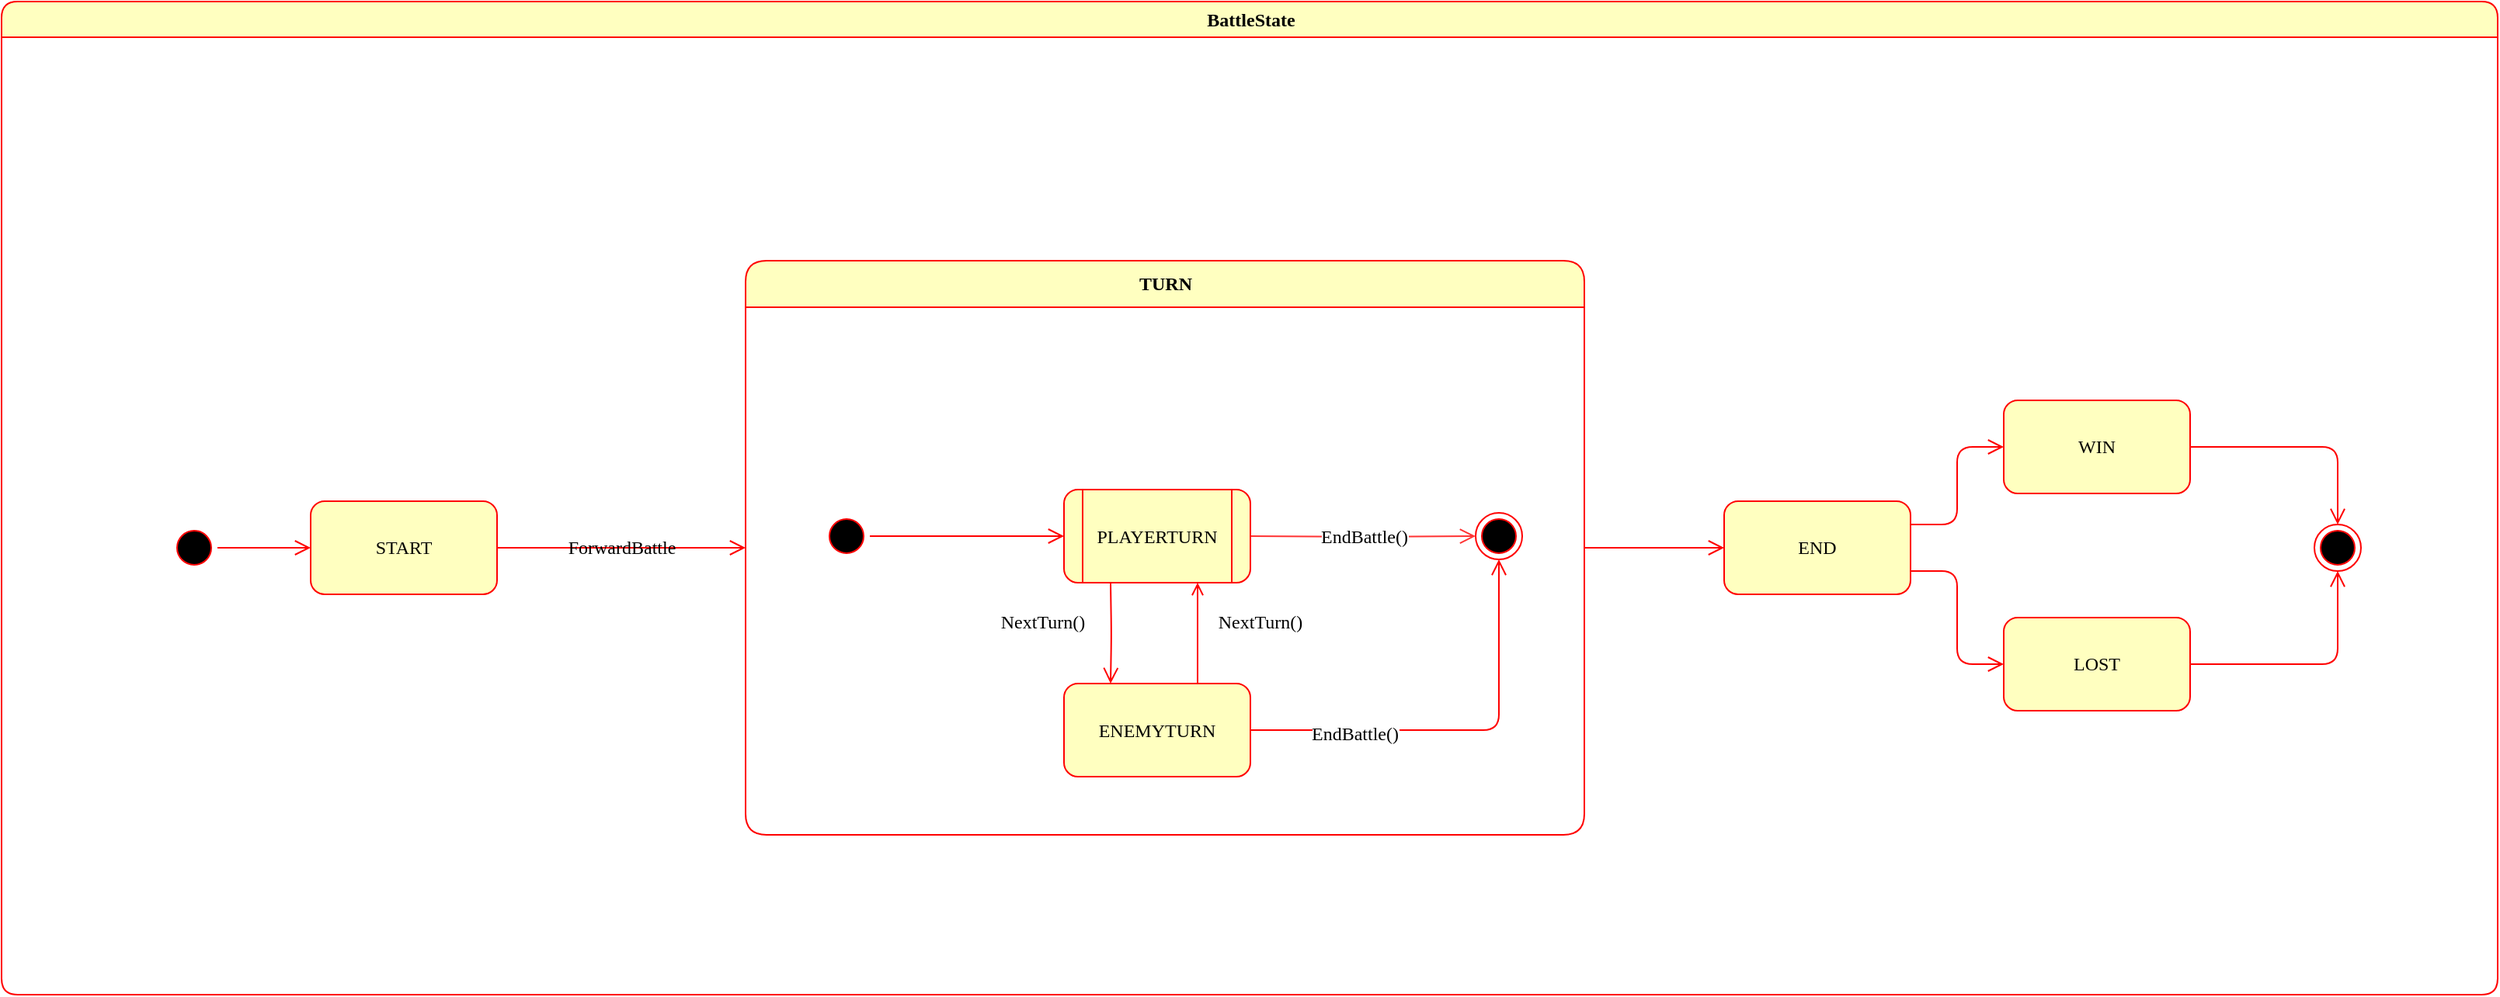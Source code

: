 <mxfile version="18.0.1" type="device" pages="2"><diagram id="VXRoXXmqKqEmDZs_JjV2" name="BattleState"><mxGraphModel dx="2899" dy="1068" grid="0" gridSize="10" guides="1" tooltips="1" connect="1" arrows="1" fold="1" page="1" pageScale="1" pageWidth="1169" pageHeight="827" math="0" shadow="0"><root><mxCell id="0"/><mxCell id="1" parent="0"/><mxCell id="7gz81_rNVnWjQ0I2p0UH-4" value="BattleState" style="swimlane;rounded=1;shadow=0;labelBackgroundColor=none;comic=0;fontFamily=Verdana;fontSize=12;fontColor=#000000;strokeColor=#ff0000;fillColor=#ffffc0;html=1;" parent="1" vertex="1"><mxGeometry x="-823" y="94" width="1607" height="640" as="geometry"><mxRectangle x="110" y="160" width="110" height="23" as="alternateBounds"/></mxGeometry></mxCell><mxCell id="fjvaAGOpzFV4TopE7VNc-16" value="START" style="rounded=1;whiteSpace=wrap;html=1;shadow=0;labelBackgroundColor=none;comic=0;fontFamily=Verdana;fontSize=12;fontColor=#000000;strokeColor=#ff0000;fillColor=#ffffc0;" parent="7gz81_rNVnWjQ0I2p0UH-4" vertex="1"><mxGeometry x="199" y="322" width="120" height="60" as="geometry"/></mxCell><mxCell id="fjvaAGOpzFV4TopE7VNc-17" style="edgeStyle=orthogonalEdgeStyle;shape=connector;rounded=1;orthogonalLoop=1;jettySize=auto;html=1;labelBackgroundColor=none;fontFamily=Verdana;fontSize=12;fontColor=#000000;endArrow=open;endSize=8;strokeColor=#ff0000;" parent="7gz81_rNVnWjQ0I2p0UH-4" source="fjvaAGOpzFV4TopE7VNc-18" target="fjvaAGOpzFV4TopE7VNc-16" edge="1"><mxGeometry relative="1" as="geometry"/></mxCell><mxCell id="fjvaAGOpzFV4TopE7VNc-18" value="" style="ellipse;html=1;shape=startState;fillColor=#000000;strokeColor=#ff0000;rounded=1;shadow=0;comic=0;labelBackgroundColor=none;fontFamily=Verdana;fontSize=12;fontColor=#000000;align=center;direction=south;" parent="7gz81_rNVnWjQ0I2p0UH-4" vertex="1"><mxGeometry x="109" y="337" width="30" height="30" as="geometry"/></mxCell><mxCell id="fjvaAGOpzFV4TopE7VNc-22" value="END" style="rounded=1;whiteSpace=wrap;html=1;shadow=0;labelBackgroundColor=none;comic=0;fontFamily=Verdana;fontSize=12;fontColor=#000000;strokeColor=#ff0000;fillColor=#ffffc0;" parent="7gz81_rNVnWjQ0I2p0UH-4" vertex="1"><mxGeometry x="1109" y="322" width="120" height="60" as="geometry"/></mxCell><mxCell id="fjvaAGOpzFV4TopE7VNc-24" value="LOST" style="rounded=1;whiteSpace=wrap;html=1;shadow=0;labelBackgroundColor=none;comic=0;fontFamily=Verdana;fontSize=12;fontColor=#000000;strokeColor=#ff0000;fillColor=#ffffc0;" parent="7gz81_rNVnWjQ0I2p0UH-4" vertex="1"><mxGeometry x="1289" y="397" width="120" height="60" as="geometry"/></mxCell><mxCell id="fjvaAGOpzFV4TopE7VNc-20" style="edgeStyle=orthogonalEdgeStyle;shape=connector;rounded=1;orthogonalLoop=1;jettySize=auto;html=1;entryX=0;entryY=0.5;entryDx=0;entryDy=0;labelBackgroundColor=none;fontFamily=Verdana;fontSize=12;fontColor=#000000;startArrow=none;startFill=0;endArrow=open;endFill=0;endSize=8;strokeColor=#ff0000;exitX=1;exitY=0.75;exitDx=0;exitDy=0;" parent="7gz81_rNVnWjQ0I2p0UH-4" source="fjvaAGOpzFV4TopE7VNc-22" target="fjvaAGOpzFV4TopE7VNc-24" edge="1"><mxGeometry relative="1" as="geometry"/></mxCell><mxCell id="fjvaAGOpzFV4TopE7VNc-26" value="WIN" style="rounded=1;whiteSpace=wrap;html=1;shadow=0;labelBackgroundColor=none;comic=0;fontFamily=Verdana;fontSize=12;fontColor=#000000;strokeColor=#ff0000;fillColor=#ffffc0;" parent="7gz81_rNVnWjQ0I2p0UH-4" vertex="1"><mxGeometry x="1289" y="257" width="120" height="60" as="geometry"/></mxCell><mxCell id="fjvaAGOpzFV4TopE7VNc-21" style="edgeStyle=orthogonalEdgeStyle;shape=connector;rounded=1;orthogonalLoop=1;jettySize=auto;html=1;entryX=0;entryY=0.5;entryDx=0;entryDy=0;labelBackgroundColor=none;fontFamily=Verdana;fontSize=12;fontColor=#000000;startArrow=none;startFill=0;endArrow=open;endFill=0;endSize=8;strokeColor=#ff0000;exitX=1;exitY=0.25;exitDx=0;exitDy=0;" parent="7gz81_rNVnWjQ0I2p0UH-4" source="fjvaAGOpzFV4TopE7VNc-22" target="fjvaAGOpzFV4TopE7VNc-26" edge="1"><mxGeometry relative="1" as="geometry"/></mxCell><mxCell id="fjvaAGOpzFV4TopE7VNc-27" value="" style="ellipse;html=1;shape=endState;fillColor=#000000;strokeColor=#ff0000;rounded=1;shadow=0;comic=0;labelBackgroundColor=none;fontFamily=Verdana;fontSize=12;fontColor=#000000;align=center;" parent="7gz81_rNVnWjQ0I2p0UH-4" vertex="1"><mxGeometry x="1489" y="337" width="30" height="30" as="geometry"/></mxCell><mxCell id="fjvaAGOpzFV4TopE7VNc-23" style="edgeStyle=orthogonalEdgeStyle;shape=connector;rounded=1;orthogonalLoop=1;jettySize=auto;html=1;entryX=0.5;entryY=1;entryDx=0;entryDy=0;labelBackgroundColor=none;fontFamily=Verdana;fontSize=12;fontColor=#000000;startArrow=none;startFill=0;endArrow=open;endFill=0;endSize=8;strokeColor=#ff0000;" parent="7gz81_rNVnWjQ0I2p0UH-4" source="fjvaAGOpzFV4TopE7VNc-24" target="fjvaAGOpzFV4TopE7VNc-27" edge="1"><mxGeometry relative="1" as="geometry"/></mxCell><mxCell id="fjvaAGOpzFV4TopE7VNc-25" style="edgeStyle=orthogonalEdgeStyle;shape=connector;rounded=1;orthogonalLoop=1;jettySize=auto;html=1;entryX=0.5;entryY=0;entryDx=0;entryDy=0;labelBackgroundColor=none;fontFamily=Verdana;fontSize=12;fontColor=#000000;startArrow=none;startFill=0;endArrow=open;endFill=0;endSize=8;strokeColor=#ff0000;" parent="7gz81_rNVnWjQ0I2p0UH-4" source="fjvaAGOpzFV4TopE7VNc-26" target="fjvaAGOpzFV4TopE7VNc-27" edge="1"><mxGeometry relative="1" as="geometry"/></mxCell><mxCell id="fjvaAGOpzFV4TopE7VNc-15" value="ForwardBattle" style="edgeStyle=orthogonalEdgeStyle;shape=connector;rounded=1;orthogonalLoop=1;jettySize=auto;html=1;labelBackgroundColor=none;fontFamily=Verdana;fontSize=12;fontColor=#000000;endArrow=open;endSize=8;strokeColor=#ff0000;entryX=0;entryY=0.5;entryDx=0;entryDy=0;" parent="7gz81_rNVnWjQ0I2p0UH-4" source="fjvaAGOpzFV4TopE7VNc-16" target="Gi8FjojXHLnUOd9lvEvG-1" edge="1"><mxGeometry relative="1" as="geometry"><mxPoint x="503" y="182" as="targetPoint"/></mxGeometry></mxCell><mxCell id="fjvaAGOpzFV4TopE7VNc-19" style="edgeStyle=orthogonalEdgeStyle;shape=connector;rounded=1;orthogonalLoop=1;jettySize=auto;html=1;entryX=0;entryY=0.5;entryDx=0;entryDy=0;labelBackgroundColor=none;fontFamily=Verdana;fontSize=12;fontColor=#000000;startArrow=none;startFill=0;endArrow=open;endFill=0;endSize=8;strokeColor=#ff0000;exitX=1;exitY=0.5;exitDx=0;exitDy=0;" parent="7gz81_rNVnWjQ0I2p0UH-4" source="Gi8FjojXHLnUOd9lvEvG-1" target="fjvaAGOpzFV4TopE7VNc-22" edge="1"><mxGeometry relative="1" as="geometry"><mxPoint x="623" y="182" as="sourcePoint"/></mxGeometry></mxCell><mxCell id="Gi8FjojXHLnUOd9lvEvG-1" value="TURN" style="swimlane;rounded=1;shadow=0;labelBackgroundColor=none;comic=0;fontFamily=Verdana;fontSize=12;fontColor=#000000;strokeColor=#ff0000;fillColor=#ffffc0;html=1;startSize=30;" parent="7gz81_rNVnWjQ0I2p0UH-4" vertex="1"><mxGeometry x="479" y="167" width="540" height="370" as="geometry"><mxRectangle x="290" y="170" width="70" height="30" as="alternateBounds"/></mxGeometry></mxCell><mxCell id="Gi8FjojXHLnUOd9lvEvG-2" value="ENEMYTURN" style="rounded=1;whiteSpace=wrap;html=1;shadow=0;labelBackgroundColor=none;comic=0;fontFamily=Verdana;fontSize=12;fontColor=#000000;strokeColor=#ff0000;fillColor=#ffffc0;" parent="Gi8FjojXHLnUOd9lvEvG-1" vertex="1"><mxGeometry x="205" y="272.5" width="120" height="60" as="geometry"/></mxCell><mxCell id="Gi8FjojXHLnUOd9lvEvG-3" value="NextTurn()" style="edgeStyle=orthogonalEdgeStyle;shape=connector;rounded=1;orthogonalLoop=1;jettySize=auto;html=1;entryX=0.25;entryY=0;entryDx=0;entryDy=0;labelBackgroundColor=none;fontFamily=Verdana;fontSize=12;fontColor=#000000;endArrow=open;endSize=8;strokeColor=#ff0000;exitX=0.25;exitY=1;exitDx=0;exitDy=0;" parent="Gi8FjojXHLnUOd9lvEvG-1" target="Gi8FjojXHLnUOd9lvEvG-2" edge="1"><mxGeometry x="-0.231" y="-44" relative="1" as="geometry"><mxPoint as="offset"/><mxPoint x="235" y="207.5" as="sourcePoint"/></mxGeometry></mxCell><mxCell id="Gi8FjojXHLnUOd9lvEvG-4" value="NextTurn()" style="edgeStyle=orthogonalEdgeStyle;shape=connector;rounded=1;orthogonalLoop=1;jettySize=auto;html=1;labelBackgroundColor=none;fontFamily=Verdana;fontSize=12;fontColor=#000000;endArrow=none;endSize=8;strokeColor=#ff0000;startArrow=open;startFill=0;endFill=0;" parent="Gi8FjojXHLnUOd9lvEvG-1" target="Gi8FjojXHLnUOd9lvEvG-2" edge="1"><mxGeometry x="-0.231" y="40" relative="1" as="geometry"><Array as="points"><mxPoint x="291" y="222.5"/><mxPoint x="291" y="222.5"/></Array><mxPoint as="offset"/><mxPoint x="291" y="207.5" as="sourcePoint"/></mxGeometry></mxCell><mxCell id="Gi8FjojXHLnUOd9lvEvG-5" style="edgeStyle=orthogonalEdgeStyle;shape=connector;rounded=1;orthogonalLoop=1;jettySize=auto;html=1;entryX=0;entryY=0.5;entryDx=0;entryDy=0;labelBackgroundColor=none;fontFamily=Verdana;fontSize=12;fontColor=#000000;startArrow=none;startFill=0;endArrow=open;endFill=0;endSize=8;strokeColor=#ff0000;" parent="Gi8FjojXHLnUOd9lvEvG-1" source="Gi8FjojXHLnUOd9lvEvG-6" edge="1"><mxGeometry relative="1" as="geometry"><mxPoint x="205" y="177.5" as="targetPoint"/></mxGeometry></mxCell><mxCell id="Gi8FjojXHLnUOd9lvEvG-6" value="" style="ellipse;html=1;shape=startState;fillColor=#000000;strokeColor=#ff0000;rounded=1;shadow=0;comic=0;labelBackgroundColor=none;fontFamily=Verdana;fontSize=12;fontColor=#000000;align=center;direction=south;" parent="Gi8FjojXHLnUOd9lvEvG-1" vertex="1"><mxGeometry x="50" y="162.5" width="30" height="30" as="geometry"/></mxCell><mxCell id="Gi8FjojXHLnUOd9lvEvG-7" value="" style="ellipse;html=1;shape=endState;fillColor=#000000;strokeColor=#ff0000;rounded=1;shadow=0;comic=0;labelBackgroundColor=none;fontFamily=Verdana;fontSize=12;fontColor=#000000;align=center;" parent="Gi8FjojXHLnUOd9lvEvG-1" vertex="1"><mxGeometry x="470" y="162.5" width="30" height="30" as="geometry"/></mxCell><mxCell id="Gi8FjojXHLnUOd9lvEvG-8" style="edgeStyle=orthogonalEdgeStyle;shape=connector;rounded=1;orthogonalLoop=1;jettySize=auto;html=1;labelBackgroundColor=none;fontFamily=Verdana;fontSize=12;fontColor=#000000;startArrow=none;startFill=0;endArrow=open;endFill=0;endSize=8;strokeColor=#ff0000;entryX=0.5;entryY=1;entryDx=0;entryDy=0;" parent="Gi8FjojXHLnUOd9lvEvG-1" source="Gi8FjojXHLnUOd9lvEvG-2" target="Gi8FjojXHLnUOd9lvEvG-7" edge="1"><mxGeometry relative="1" as="geometry"><mxPoint x="460" y="210" as="targetPoint"/></mxGeometry></mxCell><mxCell id="Gi8FjojXHLnUOd9lvEvG-9" value="EndBattle()" style="edgeLabel;html=1;align=center;verticalAlign=middle;resizable=0;points=[];fontSize=12;fontFamily=Verdana;fontColor=#000000;" parent="Gi8FjojXHLnUOd9lvEvG-8" vertex="1" connectable="0"><mxGeometry x="-0.504" y="-1" relative="1" as="geometry"><mxPoint y="1" as="offset"/></mxGeometry></mxCell><mxCell id="Gi8FjojXHLnUOd9lvEvG-10" value="EndBattle()" style="edgeStyle=orthogonalEdgeStyle;shape=connector;rounded=1;orthogonalLoop=1;jettySize=auto;html=1;labelBackgroundColor=default;fontFamily=Verdana;fontSize=12;fontColor=#000000;startArrow=none;startFill=0;endArrow=open;endFill=0;endSize=8;strokeColor=#FF3333;sketch=0;" parent="Gi8FjojXHLnUOd9lvEvG-1" target="Gi8FjojXHLnUOd9lvEvG-7" edge="1"><mxGeometry relative="1" as="geometry"><mxPoint x="470" y="147.5" as="targetPoint"/><mxPoint x="325" y="177.5" as="sourcePoint"/></mxGeometry></mxCell><mxCell id="Gi8FjojXHLnUOd9lvEvG-11" value="PLAYERTURN" style="shape=process;whiteSpace=wrap;html=1;backgroundOutline=1;rounded=1;shadow=0;labelBackgroundColor=none;comic=0;fontFamily=Verdana;fontSize=12;fontColor=#000000;strokeColor=#ff0000;fillColor=#ffffc0;" parent="Gi8FjojXHLnUOd9lvEvG-1" vertex="1"><mxGeometry x="205" y="147.5" width="120" height="60" as="geometry"/></mxCell></root></mxGraphModel></diagram><diagram id="bjMaoTLFvMXNvo_0gb2j" name="TURN, PLAYERTURN, ENEMYTURN, PLAYER_ACTIONCHOICE"><mxGraphModel dx="1483" dy="916" grid="0" gridSize="10" guides="1" tooltips="1" connect="1" arrows="1" fold="1" page="1" pageScale="1" pageWidth="827" pageHeight="1169" math="0" shadow="0"><root><mxCell id="0"/><mxCell id="1" parent="0"/><mxCell id="CXqeyLK0M62KLjvmh1fG-2" value="TURN" style="swimlane;shadow=0;labelBackgroundColor=none;comic=0;fontFamily=Verdana;fontSize=12;fontColor=#000000;strokeColor=#ff0000;fillColor=#ffffc0;html=1;startSize=30;rounded=1;" parent="1" vertex="1"><mxGeometry x="356" y="292" width="640" height="290" as="geometry"><mxRectangle x="130" y="210" width="70" height="30" as="alternateBounds"/></mxGeometry></mxCell><mxCell id="vo4D-6oL7amZiezzIBms-4" value="ENEMYTURN" style="whiteSpace=wrap;html=1;shadow=0;labelBackgroundColor=none;comic=0;fontFamily=Verdana;fontSize=12;fontColor=#000000;strokeColor=#ff0000;fillColor=#ffffc0;rounded=1;" parent="CXqeyLK0M62KLjvmh1fG-2" vertex="1"><mxGeometry x="190" y="195" width="120" height="60" as="geometry"/></mxCell><mxCell id="vo4D-6oL7amZiezzIBms-1" value="NextTurn()" style="edgeStyle=orthogonalEdgeStyle;shape=connector;orthogonalLoop=1;jettySize=auto;html=1;entryX=0.25;entryY=0;entryDx=0;entryDy=0;labelBackgroundColor=none;fontFamily=Verdana;fontSize=12;fontColor=#000000;endArrow=open;endSize=8;strokeColor=#ff0000;exitX=0.25;exitY=1;exitDx=0;exitDy=0;" parent="CXqeyLK0M62KLjvmh1fG-2" target="vo4D-6oL7amZiezzIBms-4" edge="1"><mxGeometry x="-0.231" y="-44" relative="1" as="geometry"><mxPoint as="offset"/><mxPoint x="220" y="130" as="sourcePoint"/></mxGeometry></mxCell><mxCell id="vo4D-6oL7amZiezzIBms-2" value="NextTurn()" style="edgeStyle=orthogonalEdgeStyle;shape=connector;orthogonalLoop=1;jettySize=auto;html=1;labelBackgroundColor=none;fontFamily=Verdana;fontSize=12;fontColor=#000000;endArrow=none;endSize=8;strokeColor=#ff0000;startArrow=open;startFill=0;endFill=0;" parent="CXqeyLK0M62KLjvmh1fG-2" target="vo4D-6oL7amZiezzIBms-4" edge="1"><mxGeometry x="-0.231" y="40" relative="1" as="geometry"><Array as="points"><mxPoint x="276" y="145"/><mxPoint x="276" y="145"/></Array><mxPoint as="offset"/><mxPoint x="276" y="130" as="sourcePoint"/></mxGeometry></mxCell><mxCell id="HsotCXpD3escHGATagqf-2" style="edgeStyle=orthogonalEdgeStyle;shape=connector;orthogonalLoop=1;jettySize=auto;html=1;entryX=0;entryY=0.5;entryDx=0;entryDy=0;labelBackgroundColor=none;fontFamily=Verdana;fontSize=12;fontColor=#000000;startArrow=none;startFill=0;endArrow=open;endFill=0;endSize=8;strokeColor=#ff0000;" parent="CXqeyLK0M62KLjvmh1fG-2" source="HsotCXpD3escHGATagqf-1" edge="1"><mxGeometry relative="1" as="geometry"><mxPoint x="190" y="100" as="targetPoint"/></mxGeometry></mxCell><mxCell id="HsotCXpD3escHGATagqf-1" value="" style="ellipse;html=1;shape=startState;fillColor=#000000;strokeColor=#ff0000;shadow=0;comic=0;labelBackgroundColor=none;fontFamily=Verdana;fontSize=12;fontColor=#000000;align=center;direction=south;rounded=1;" parent="CXqeyLK0M62KLjvmh1fG-2" vertex="1"><mxGeometry x="35" y="85" width="30" height="30" as="geometry"/></mxCell><mxCell id="GQAi1MnQhWEX2WWCfpgA-1" value="" style="ellipse;html=1;shape=endState;fillColor=#000000;strokeColor=#ff0000;shadow=0;comic=0;labelBackgroundColor=none;fontFamily=Verdana;fontSize=12;fontColor=#000000;align=center;rounded=1;" parent="CXqeyLK0M62KLjvmh1fG-2" vertex="1"><mxGeometry x="575" y="85" width="30" height="30" as="geometry"/></mxCell><mxCell id="HsotCXpD3escHGATagqf-5" style="edgeStyle=orthogonalEdgeStyle;shape=connector;orthogonalLoop=1;jettySize=auto;html=1;labelBackgroundColor=none;fontFamily=Verdana;fontSize=12;fontColor=#000000;startArrow=none;startFill=0;endArrow=open;endFill=0;endSize=8;strokeColor=#ff0000;entryX=0.5;entryY=1;entryDx=0;entryDy=0;" parent="CXqeyLK0M62KLjvmh1fG-2" source="vo4D-6oL7amZiezzIBms-4" target="GQAi1MnQhWEX2WWCfpgA-1" edge="1"><mxGeometry relative="1" as="geometry"><mxPoint x="445" y="132.5" as="targetPoint"/></mxGeometry></mxCell><mxCell id="GQAi1MnQhWEX2WWCfpgA-2" value="EndBattle()" style="edgeLabel;html=1;align=center;verticalAlign=middle;resizable=0;points=[];fontSize=12;fontFamily=Verdana;fontColor=#000000;rounded=1;" parent="HsotCXpD3escHGATagqf-5" vertex="1" connectable="0"><mxGeometry x="-0.504" y="-1" relative="1" as="geometry"><mxPoint y="1" as="offset"/></mxGeometry></mxCell><mxCell id="HsotCXpD3escHGATagqf-4" value="EndBattle()" style="edgeStyle=orthogonalEdgeStyle;shape=connector;orthogonalLoop=1;jettySize=auto;html=1;labelBackgroundColor=default;fontFamily=Verdana;fontSize=12;fontColor=#000000;startArrow=none;startFill=0;endArrow=open;endFill=0;endSize=8;strokeColor=#FF3333;" parent="CXqeyLK0M62KLjvmh1fG-2" target="GQAi1MnQhWEX2WWCfpgA-1" edge="1"><mxGeometry relative="1" as="geometry"><mxPoint x="455" y="70" as="targetPoint"/><mxPoint x="310" y="100" as="sourcePoint"/></mxGeometry></mxCell><mxCell id="xanzUxDYR-7ub4_QcJcI-1" value="PLAYERTURN" style="shape=process;whiteSpace=wrap;html=1;backgroundOutline=1;shadow=0;labelBackgroundColor=none;comic=0;fontFamily=Verdana;fontSize=12;fontColor=#000000;strokeColor=#ff0000;fillColor=#ffffc0;rounded=1;" parent="CXqeyLK0M62KLjvmh1fG-2" vertex="1"><mxGeometry x="190" y="70" width="120" height="60" as="geometry"/></mxCell><mxCell id="kusflCi-AS6oxOaufmEX-1" value="PLAYERTURN" style="swimlane;shadow=0;labelBackgroundColor=none;comic=0;fontFamily=Verdana;fontSize=12;fontColor=#000000;strokeColor=#ff0000;fillColor=#ffffc0;html=1;rounded=1;" parent="1" vertex="1"><mxGeometry x="241" y="642" width="1185" height="230" as="geometry"><mxRectangle x="15" y="640" width="120" height="23" as="alternateBounds"/></mxGeometry></mxCell><mxCell id="kusflCi-AS6oxOaufmEX-11" style="edgeStyle=orthogonalEdgeStyle;shape=connector;orthogonalLoop=1;jettySize=auto;html=1;entryX=0;entryY=0.5;entryDx=0;entryDy=0;labelBackgroundColor=default;fontFamily=Verdana;fontSize=12;fontColor=#000000;startArrow=none;startFill=0;endArrow=open;endFill=0;endSize=8;strokeColor=#FF3333;" parent="kusflCi-AS6oxOaufmEX-1" source="kusflCi-AS6oxOaufmEX-3" target="kusflCi-AS6oxOaufmEX-9" edge="1"><mxGeometry relative="1" as="geometry"/></mxCell><mxCell id="kusflCi-AS6oxOaufmEX-3" value="" style="ellipse;html=1;shape=startState;fillColor=#000000;strokeColor=#ff0000;shadow=0;comic=0;labelBackgroundColor=none;fontFamily=Verdana;fontSize=12;fontColor=#000000;align=center;direction=south;rounded=1;" parent="kusflCi-AS6oxOaufmEX-1" vertex="1"><mxGeometry x="50" y="115" width="30" height="30" as="geometry"/></mxCell><mxCell id="kusflCi-AS6oxOaufmEX-4" value="" style="ellipse;html=1;shape=endState;fillColor=#000000;strokeColor=#ff0000;shadow=0;comic=0;labelBackgroundColor=none;fontFamily=Verdana;fontSize=12;fontColor=#000000;align=center;rounded=1;" parent="kusflCi-AS6oxOaufmEX-1" vertex="1"><mxGeometry x="1110" y="115" width="30" height="30" as="geometry"/></mxCell><mxCell id="kusflCi-AS6oxOaufmEX-12" style="edgeStyle=orthogonalEdgeStyle;shape=connector;orthogonalLoop=1;jettySize=auto;html=1;entryX=0;entryY=0.5;entryDx=0;entryDy=0;labelBackgroundColor=default;fontFamily=Verdana;fontSize=12;fontColor=#000000;startArrow=none;startFill=0;endArrow=open;endFill=0;endSize=8;strokeColor=#FF3333;" parent="kusflCi-AS6oxOaufmEX-1" source="kusflCi-AS6oxOaufmEX-8" target="kusflCi-AS6oxOaufmEX-4" edge="1"><mxGeometry relative="1" as="geometry"/></mxCell><mxCell id="kusflCi-AS6oxOaufmEX-8" value="PLAYER_ENDTURN" style="whiteSpace=wrap;html=1;shadow=0;labelBackgroundColor=none;comic=0;fontFamily=Verdana;fontSize=12;fontColor=#000000;strokeColor=#ff0000;fillColor=#ffffc0;rounded=1;" parent="kusflCi-AS6oxOaufmEX-1" vertex="1"><mxGeometry x="835" y="100" width="180" height="60" as="geometry"/></mxCell><mxCell id="kusflCi-AS6oxOaufmEX-17" style="edgeStyle=orthogonalEdgeStyle;shape=connector;orthogonalLoop=1;jettySize=auto;html=1;labelBackgroundColor=default;fontFamily=Verdana;fontSize=12;fontColor=#000000;startArrow=none;startFill=0;endArrow=open;endFill=0;endSize=8;strokeColor=#FF3333;" parent="kusflCi-AS6oxOaufmEX-1" source="kusflCi-AS6oxOaufmEX-9" target="kusflCi-AS6oxOaufmEX-15" edge="1"><mxGeometry relative="1" as="geometry"/></mxCell><mxCell id="kusflCi-AS6oxOaufmEX-9" value="PLAYER_STARTTURN" style="whiteSpace=wrap;html=1;shadow=0;labelBackgroundColor=none;comic=0;fontFamily=Verdana;fontSize=12;fontColor=#000000;strokeColor=#ff0000;fillColor=#ffffc0;rounded=1;" parent="kusflCi-AS6oxOaufmEX-1" vertex="1"><mxGeometry x="150" y="100" width="150" height="60" as="geometry"/></mxCell><mxCell id="kusflCi-AS6oxOaufmEX-18" style="edgeStyle=orthogonalEdgeStyle;shape=connector;orthogonalLoop=1;jettySize=auto;html=1;labelBackgroundColor=default;fontFamily=Verdana;fontSize=12;fontColor=#000000;startArrow=none;startFill=0;endArrow=open;endFill=0;endSize=8;strokeColor=#FF3333;" parent="kusflCi-AS6oxOaufmEX-1" source="kusflCi-AS6oxOaufmEX-15" target="kusflCi-AS6oxOaufmEX-16" edge="1"><mxGeometry relative="1" as="geometry"/></mxCell><mxCell id="kusflCi-AS6oxOaufmEX-15" value="PLAYER_ACTIONCHOICE" style="whiteSpace=wrap;html=1;shadow=0;labelBackgroundColor=none;comic=0;fontFamily=Verdana;fontSize=12;fontColor=#000000;strokeColor=#ff0000;fillColor=#ffffc0;rounded=1;" parent="kusflCi-AS6oxOaufmEX-1" vertex="1"><mxGeometry x="365" y="100" width="165" height="60" as="geometry"/></mxCell><mxCell id="kusflCi-AS6oxOaufmEX-19" style="edgeStyle=orthogonalEdgeStyle;shape=connector;orthogonalLoop=1;jettySize=auto;html=1;labelBackgroundColor=default;fontFamily=Verdana;fontSize=12;fontColor=#000000;startArrow=none;startFill=0;endArrow=open;endFill=0;endSize=8;strokeColor=#FF3333;" parent="kusflCi-AS6oxOaufmEX-1" source="kusflCi-AS6oxOaufmEX-16" target="kusflCi-AS6oxOaufmEX-8" edge="1"><mxGeometry relative="1" as="geometry"/></mxCell><mxCell id="kusflCi-AS6oxOaufmEX-16" value="APPLY_ACTIONS" style="whiteSpace=wrap;html=1;shadow=0;labelBackgroundColor=none;comic=0;fontFamily=Verdana;fontSize=12;fontColor=#000000;strokeColor=#ff0000;fillColor=#ffffc0;rounded=1;" parent="kusflCi-AS6oxOaufmEX-1" vertex="1"><mxGeometry x="605" y="100" width="140" height="60" as="geometry"/></mxCell><mxCell id="kusflCi-AS6oxOaufmEX-20" value="ENEMYTURN" style="swimlane;shadow=0;labelBackgroundColor=none;comic=0;fontFamily=Verdana;fontSize=12;fontColor=#000000;strokeColor=#ff0000;fillColor=#ffffc0;html=1;rounded=1;" parent="1" vertex="1"><mxGeometry x="241" y="902" width="1185" height="230" as="geometry"><mxRectangle x="15" y="640" width="120" height="23" as="alternateBounds"/></mxGeometry></mxCell><mxCell id="kusflCi-AS6oxOaufmEX-21" style="edgeStyle=orthogonalEdgeStyle;shape=connector;orthogonalLoop=1;jettySize=auto;html=1;entryX=0;entryY=0.5;entryDx=0;entryDy=0;labelBackgroundColor=default;fontFamily=Verdana;fontSize=12;fontColor=#000000;startArrow=none;startFill=0;endArrow=open;endFill=0;endSize=8;strokeColor=#FF3333;" parent="kusflCi-AS6oxOaufmEX-20" source="kusflCi-AS6oxOaufmEX-22" target="kusflCi-AS6oxOaufmEX-27" edge="1"><mxGeometry relative="1" as="geometry"/></mxCell><mxCell id="kusflCi-AS6oxOaufmEX-22" value="" style="ellipse;html=1;shape=startState;fillColor=#000000;strokeColor=#ff0000;shadow=0;comic=0;labelBackgroundColor=none;fontFamily=Verdana;fontSize=12;fontColor=#000000;align=center;direction=south;rounded=1;" parent="kusflCi-AS6oxOaufmEX-20" vertex="1"><mxGeometry x="50" y="115" width="30" height="30" as="geometry"/></mxCell><mxCell id="kusflCi-AS6oxOaufmEX-23" value="" style="ellipse;html=1;shape=endState;fillColor=#000000;strokeColor=#ff0000;shadow=0;comic=0;labelBackgroundColor=none;fontFamily=Verdana;fontSize=12;fontColor=#000000;align=center;rounded=1;" parent="kusflCi-AS6oxOaufmEX-20" vertex="1"><mxGeometry x="1110" y="115" width="30" height="30" as="geometry"/></mxCell><mxCell id="kusflCi-AS6oxOaufmEX-24" style="edgeStyle=orthogonalEdgeStyle;shape=connector;orthogonalLoop=1;jettySize=auto;html=1;entryX=0;entryY=0.5;entryDx=0;entryDy=0;labelBackgroundColor=default;fontFamily=Verdana;fontSize=12;fontColor=#000000;startArrow=none;startFill=0;endArrow=open;endFill=0;endSize=8;strokeColor=#FF3333;" parent="kusflCi-AS6oxOaufmEX-20" source="kusflCi-AS6oxOaufmEX-25" target="kusflCi-AS6oxOaufmEX-23" edge="1"><mxGeometry relative="1" as="geometry"/></mxCell><mxCell id="kusflCi-AS6oxOaufmEX-25" value="PLAYER_ENDTURN" style="whiteSpace=wrap;html=1;shadow=0;labelBackgroundColor=none;comic=0;fontFamily=Verdana;fontSize=12;fontColor=#000000;strokeColor=#ff0000;fillColor=#ffffc0;rounded=1;" parent="kusflCi-AS6oxOaufmEX-20" vertex="1"><mxGeometry x="835" y="100" width="180" height="60" as="geometry"/></mxCell><mxCell id="kusflCi-AS6oxOaufmEX-26" style="edgeStyle=orthogonalEdgeStyle;shape=connector;orthogonalLoop=1;jettySize=auto;html=1;labelBackgroundColor=default;fontFamily=Verdana;fontSize=12;fontColor=#000000;startArrow=none;startFill=0;endArrow=open;endFill=0;endSize=8;strokeColor=#FF3333;" parent="kusflCi-AS6oxOaufmEX-20" source="kusflCi-AS6oxOaufmEX-27" target="kusflCi-AS6oxOaufmEX-29" edge="1"><mxGeometry relative="1" as="geometry"/></mxCell><mxCell id="kusflCi-AS6oxOaufmEX-27" value="PLAYER_STARTTURN" style="whiteSpace=wrap;html=1;shadow=0;labelBackgroundColor=none;comic=0;fontFamily=Verdana;fontSize=12;fontColor=#000000;strokeColor=#ff0000;fillColor=#ffffc0;rounded=1;" parent="kusflCi-AS6oxOaufmEX-20" vertex="1"><mxGeometry x="150" y="100" width="150" height="60" as="geometry"/></mxCell><mxCell id="kusflCi-AS6oxOaufmEX-28" style="edgeStyle=orthogonalEdgeStyle;shape=connector;orthogonalLoop=1;jettySize=auto;html=1;labelBackgroundColor=default;fontFamily=Verdana;fontSize=12;fontColor=#000000;startArrow=none;startFill=0;endArrow=open;endFill=0;endSize=8;strokeColor=#FF3333;" parent="kusflCi-AS6oxOaufmEX-20" source="kusflCi-AS6oxOaufmEX-29" target="kusflCi-AS6oxOaufmEX-31" edge="1"><mxGeometry relative="1" as="geometry"/></mxCell><mxCell id="kusflCi-AS6oxOaufmEX-29" value="AI_ACTIONCHOICE" style="whiteSpace=wrap;html=1;shadow=0;labelBackgroundColor=none;comic=0;fontFamily=Verdana;fontSize=12;fontColor=#000000;strokeColor=#ff0000;fillColor=#ffffc0;rounded=1;" parent="kusflCi-AS6oxOaufmEX-20" vertex="1"><mxGeometry x="365" y="100" width="150" height="60" as="geometry"/></mxCell><mxCell id="kusflCi-AS6oxOaufmEX-30" style="edgeStyle=orthogonalEdgeStyle;shape=connector;orthogonalLoop=1;jettySize=auto;html=1;labelBackgroundColor=default;fontFamily=Verdana;fontSize=12;fontColor=#000000;startArrow=none;startFill=0;endArrow=open;endFill=0;endSize=8;strokeColor=#FF3333;" parent="kusflCi-AS6oxOaufmEX-20" source="kusflCi-AS6oxOaufmEX-31" target="kusflCi-AS6oxOaufmEX-25" edge="1"><mxGeometry relative="1" as="geometry"/></mxCell><mxCell id="kusflCi-AS6oxOaufmEX-31" value="APPLY_ACTIONS" style="whiteSpace=wrap;html=1;shadow=0;labelBackgroundColor=none;comic=0;fontFamily=Verdana;fontSize=12;fontColor=#000000;strokeColor=#ff0000;fillColor=#ffffc0;rounded=1;" parent="kusflCi-AS6oxOaufmEX-20" vertex="1"><mxGeometry x="605" y="100" width="140" height="60" as="geometry"/></mxCell><mxCell id="kusflCi-AS6oxOaufmEX-33" value="PLAYER_ACTIONCHOICE" style="swimlane;shadow=0;labelBackgroundColor=none;comic=0;fontFamily=Verdana;fontSize=12;fontColor=#000000;strokeColor=#ff0000;fillColor=#ffffc0;html=1;rounded=1;" parent="1" vertex="1"><mxGeometry x="246" y="1171" width="1185" height="861" as="geometry"><mxRectangle x="20" y="1169" width="270" height="23" as="alternateBounds"/></mxGeometry></mxCell><mxCell id="kusflCi-AS6oxOaufmEX-34" style="edgeStyle=orthogonalEdgeStyle;shape=connector;orthogonalLoop=1;jettySize=auto;html=1;labelBackgroundColor=default;fontFamily=Verdana;fontSize=12;fontColor=#000000;startArrow=none;startFill=0;endArrow=open;endFill=0;endSize=8;strokeColor=#FF3333;" parent="kusflCi-AS6oxOaufmEX-33" source="kusflCi-AS6oxOaufmEX-35" target="kusflCi-AS6oxOaufmEX-2" edge="1"><mxGeometry relative="1" as="geometry"><mxPoint x="160.0" y="309" as="targetPoint"/></mxGeometry></mxCell><mxCell id="kusflCi-AS6oxOaufmEX-35" value="" style="ellipse;html=1;shape=startState;fillColor=#000000;strokeColor=#ff0000;shadow=0;comic=0;labelBackgroundColor=none;fontFamily=Verdana;fontSize=12;fontColor=#000000;align=center;direction=south;rounded=1;" parent="kusflCi-AS6oxOaufmEX-33" vertex="1"><mxGeometry x="60" y="294" width="30" height="30" as="geometry"/></mxCell><mxCell id="1F5edIQ_YisjzA502MUR-5" value="validate()" style="edgeStyle=orthogonalEdgeStyle;shape=connector;orthogonalLoop=1;jettySize=auto;html=1;labelBackgroundColor=default;fontFamily=Verdana;fontSize=12;fontColor=#000000;startArrow=none;startFill=0;endArrow=open;endFill=0;endSize=8;strokeColor=#FF3333;" parent="kusflCi-AS6oxOaufmEX-33" source="kusflCi-AS6oxOaufmEX-2" target="kusflCi-AS6oxOaufmEX-5" edge="1"><mxGeometry relative="1" as="geometry"><Array as="points"><mxPoint x="420" y="289"/><mxPoint x="420" y="289"/></Array></mxGeometry></mxCell><mxCell id="1F5edIQ_YisjzA502MUR-6" value="left()" style="edgeStyle=orthogonalEdgeStyle;shape=connector;orthogonalLoop=1;jettySize=auto;html=1;labelBackgroundColor=default;fontFamily=Verdana;fontSize=12;fontColor=#000000;startArrow=none;startFill=0;endArrow=open;endFill=0;endSize=8;strokeColor=#FF3333;" parent="kusflCi-AS6oxOaufmEX-33" source="kusflCi-AS6oxOaufmEX-2" target="1F5edIQ_YisjzA502MUR-2" edge="1"><mxGeometry relative="1" as="geometry"><Array as="points"><mxPoint x="290" y="141"/></Array></mxGeometry></mxCell><mxCell id="1F5edIQ_YisjzA502MUR-36" style="edgeStyle=orthogonalEdgeStyle;shape=connector;orthogonalLoop=1;jettySize=auto;html=1;entryX=0.25;entryY=0;entryDx=0;entryDy=0;labelBackgroundColor=default;fontFamily=Verdana;fontSize=12;fontColor=#000000;startArrow=none;startFill=0;endArrow=open;endFill=0;endSize=8;strokeColor=#FF3333;" parent="kusflCi-AS6oxOaufmEX-33" source="kusflCi-AS6oxOaufmEX-2" target="1F5edIQ_YisjzA502MUR-35" edge="1"><mxGeometry relative="1" as="geometry"><Array as="points"><mxPoint x="290" y="429"/><mxPoint x="290" y="429"/></Array></mxGeometry></mxCell><mxCell id="1F5edIQ_YisjzA502MUR-46" value="up()/down()" style="edgeLabel;html=1;align=center;verticalAlign=middle;resizable=0;points=[];fontSize=12;fontFamily=Verdana;fontColor=#000000;rounded=1;" parent="1F5edIQ_YisjzA502MUR-36" vertex="1" connectable="0"><mxGeometry x="-0.158" y="-1" relative="1" as="geometry"><mxPoint as="offset"/></mxGeometry></mxCell><mxCell id="kusflCi-AS6oxOaufmEX-2" value="CHARACTER_SELECTION" style="whiteSpace=wrap;html=1;shadow=0;labelBackgroundColor=none;comic=0;fontFamily=Verdana;fontSize=12;fontColor=#000000;strokeColor=#ff0000;fillColor=#ffffc0;rounded=1;" parent="kusflCi-AS6oxOaufmEX-33" vertex="1"><mxGeometry x="130" y="279" width="250" height="60" as="geometry"/></mxCell><mxCell id="1F5edIQ_YisjzA502MUR-1" value="&#10;&lt;span style=&quot;color: rgb(0, 0, 0); font-family: Verdana; font-size: 12px; font-style: normal; font-variant-ligatures: normal; font-variant-caps: normal; font-weight: 400; letter-spacing: normal; orphans: 2; text-align: center; text-indent: 0px; text-transform: none; widows: 2; word-spacing: 0px; -webkit-text-stroke-width: 0px; background-color: rgb(255, 255, 255); text-decoration-thickness: initial; text-decoration-style: initial; text-decoration-color: initial; float: none; display: inline !important;&quot;&gt;right()/left()/up()/down()&lt;/span&gt;&#10;&#10;" style="edgeStyle=orthogonalEdgeStyle;shape=connector;orthogonalLoop=1;jettySize=auto;html=1;labelBackgroundColor=default;fontFamily=Verdana;fontSize=12;fontColor=#000000;startArrow=none;startFill=0;endArrow=open;endFill=0;endSize=8;strokeColor=#FF3333;" parent="kusflCi-AS6oxOaufmEX-33" source="kusflCi-AS6oxOaufmEX-2" target="kusflCi-AS6oxOaufmEX-2" edge="1"><mxGeometry x="-0.247" y="-42" relative="1" as="geometry"><mxPoint x="340" y="470" as="targetPoint"/><Array as="points"><mxPoint x="150" y="400"/><mxPoint x="240" y="400"/></Array><mxPoint x="-30" y="-13" as="offset"/></mxGeometry></mxCell><mxCell id="1F5edIQ_YisjzA502MUR-8" value="validate()" style="edgeStyle=orthogonalEdgeStyle;shape=connector;orthogonalLoop=1;jettySize=auto;html=1;labelBackgroundColor=default;fontFamily=Verdana;fontSize=12;fontColor=#000000;startArrow=none;startFill=0;endArrow=open;endFill=0;endSize=8;strokeColor=#FF3333;" parent="kusflCi-AS6oxOaufmEX-33" source="kusflCi-AS6oxOaufmEX-5" target="1F5edIQ_YisjzA502MUR-3" edge="1"><mxGeometry x="-0.273" y="-40" relative="1" as="geometry"><Array as="points"><mxPoint x="567" y="369"/><mxPoint x="567" y="369"/></Array><mxPoint as="offset"/></mxGeometry></mxCell><mxCell id="1F5edIQ_YisjzA502MUR-22" value="cancel()" style="edgeStyle=orthogonalEdgeStyle;shape=connector;orthogonalLoop=1;jettySize=auto;html=1;labelBackgroundColor=default;fontFamily=Verdana;fontSize=12;fontColor=#000000;startArrow=none;startFill=0;endArrow=open;endFill=0;endSize=8;strokeColor=#FF3333;" parent="kusflCi-AS6oxOaufmEX-33" source="kusflCi-AS6oxOaufmEX-5" target="kusflCi-AS6oxOaufmEX-2" edge="1"><mxGeometry relative="1" as="geometry"><Array as="points"><mxPoint x="430" y="329"/><mxPoint x="430" y="329"/></Array></mxGeometry></mxCell><mxCell id="kusflCi-AS6oxOaufmEX-5" value="SPELL_SELECTION" style="whiteSpace=wrap;html=1;shadow=0;labelBackgroundColor=none;comic=0;fontFamily=Verdana;fontSize=12;fontColor=#000000;strokeColor=#ff0000;fillColor=#ffffc0;rounded=1;" parent="kusflCi-AS6oxOaufmEX-33" vertex="1"><mxGeometry x="517" y="279" width="180" height="60" as="geometry"/></mxCell><mxCell id="1F5edIQ_YisjzA502MUR-9" value="cancel()" style="edgeStyle=orthogonalEdgeStyle;shape=connector;orthogonalLoop=1;jettySize=auto;html=1;labelBackgroundColor=default;fontFamily=Verdana;fontSize=12;fontColor=#000000;startArrow=none;startFill=0;endArrow=open;endFill=0;endSize=8;strokeColor=#FF3333;" parent="kusflCi-AS6oxOaufmEX-33" source="1F5edIQ_YisjzA502MUR-3" target="kusflCi-AS6oxOaufmEX-5" edge="1"><mxGeometry x="-0.455" y="-30" relative="1" as="geometry"><Array as="points"><mxPoint x="597" y="369"/><mxPoint x="597" y="369"/></Array><mxPoint y="1" as="offset"/></mxGeometry></mxCell><mxCell id="1F5edIQ_YisjzA502MUR-17" style="edgeStyle=orthogonalEdgeStyle;shape=connector;orthogonalLoop=1;jettySize=auto;html=1;labelBackgroundColor=default;fontFamily=Verdana;fontSize=12;fontColor=#000000;startArrow=none;startFill=0;endArrow=open;endFill=0;endSize=8;strokeColor=#FF3333;" parent="kusflCi-AS6oxOaufmEX-33" source="1F5edIQ_YisjzA502MUR-3" target="1F5edIQ_YisjzA502MUR-25" edge="1"><mxGeometry relative="1" as="geometry"><mxPoint x="935" y="324" as="targetPoint"/></mxGeometry></mxCell><mxCell id="1F5edIQ_YisjzA502MUR-20" value="validate()" style="edgeLabel;html=1;align=center;verticalAlign=middle;resizable=0;points=[];fontSize=12;fontFamily=Verdana;fontColor=#000000;rounded=1;" parent="1F5edIQ_YisjzA502MUR-17" vertex="1" connectable="0"><mxGeometry x="-0.447" y="2" relative="1" as="geometry"><mxPoint as="offset"/></mxGeometry></mxCell><mxCell id="1F5edIQ_YisjzA502MUR-3" value="TARGET_SELECTION" style="whiteSpace=wrap;html=1;shadow=0;labelBackgroundColor=none;comic=0;fontFamily=Verdana;fontSize=12;fontColor=#000000;strokeColor=#ff0000;fillColor=#ffffc0;rounded=1;" parent="kusflCi-AS6oxOaufmEX-33" vertex="1"><mxGeometry x="517" y="449" width="180" height="60" as="geometry"/></mxCell><mxCell id="1F5edIQ_YisjzA502MUR-4" value="&lt;br&gt;right()/left()/up()/down()" style="edgeStyle=orthogonalEdgeStyle;shape=connector;orthogonalLoop=1;jettySize=auto;html=1;labelBackgroundColor=default;fontFamily=Verdana;fontSize=12;fontColor=#000000;startArrow=none;startFill=0;endArrow=open;endFill=0;endSize=8;strokeColor=#FF3333;" parent="kusflCi-AS6oxOaufmEX-33" source="1F5edIQ_YisjzA502MUR-3" target="1F5edIQ_YisjzA502MUR-3" edge="1"><mxGeometry relative="1" as="geometry"><mxPoint x="626.997" y="479" as="targetPoint"/><mxPoint x="586.997" y="479" as="sourcePoint"/><Array as="points"><mxPoint x="587" y="589"/><mxPoint x="627" y="589"/></Array></mxGeometry></mxCell><mxCell id="1F5edIQ_YisjzA502MUR-13" style="edgeStyle=orthogonalEdgeStyle;shape=connector;orthogonalLoop=1;jettySize=auto;html=1;labelBackgroundColor=default;fontFamily=Verdana;fontSize=12;fontColor=#000000;startArrow=none;startFill=0;endArrow=open;endFill=0;endSize=8;strokeColor=#FF3333;exitX=0;exitY=0.25;exitDx=0;exitDy=0;" parent="kusflCi-AS6oxOaufmEX-33" source="1F5edIQ_YisjzA502MUR-2" target="kusflCi-AS6oxOaufmEX-2" edge="1"><mxGeometry relative="1" as="geometry"><Array as="points"><mxPoint x="270" y="114"/></Array></mxGeometry></mxCell><mxCell id="1F5edIQ_YisjzA502MUR-18" value="cancel()" style="edgeLabel;html=1;align=center;verticalAlign=middle;resizable=0;points=[];fontSize=12;fontFamily=Verdana;fontColor=#000000;rounded=1;" parent="1F5edIQ_YisjzA502MUR-13" vertex="1" connectable="0"><mxGeometry x="0.063" y="-3" relative="1" as="geometry"><mxPoint as="offset"/></mxGeometry></mxCell><mxCell id="1F5edIQ_YisjzA502MUR-14" style="edgeStyle=orthogonalEdgeStyle;shape=connector;orthogonalLoop=1;jettySize=auto;html=1;labelBackgroundColor=default;fontFamily=Verdana;fontSize=12;fontColor=#000000;startArrow=none;startFill=0;endArrow=open;endFill=0;endSize=8;strokeColor=#FF3333;" parent="kusflCi-AS6oxOaufmEX-33" source="1F5edIQ_YisjzA502MUR-2" target="1F5edIQ_YisjzA502MUR-25" edge="1"><mxGeometry relative="1" as="geometry"><mxPoint x="760" y="189" as="targetPoint"/></mxGeometry></mxCell><mxCell id="1F5edIQ_YisjzA502MUR-33" value="validate()" style="edgeLabel;html=1;align=center;verticalAlign=middle;resizable=0;points=[];fontSize=12;fontFamily=Verdana;fontColor=#000000;rounded=1;" parent="1F5edIQ_YisjzA502MUR-14" vertex="1" connectable="0"><mxGeometry x="-0.154" y="-2" relative="1" as="geometry"><mxPoint as="offset"/></mxGeometry></mxCell><mxCell id="1F5edIQ_YisjzA502MUR-2" value="SWITCH_CHOICE" style="whiteSpace=wrap;html=1;shadow=0;labelBackgroundColor=none;comic=0;fontFamily=Verdana;fontSize=12;strokeColor=#b85450;fillColor=#f8cecc;rounded=1;" parent="kusflCi-AS6oxOaufmEX-33" vertex="1"><mxGeometry x="517" y="99" width="180" height="60" as="geometry"/></mxCell><mxCell id="1F5edIQ_YisjzA502MUR-12" style="edgeStyle=orthogonalEdgeStyle;shape=connector;orthogonalLoop=1;jettySize=auto;html=1;labelBackgroundColor=default;fontFamily=Verdana;fontSize=12;fontColor=#000000;startArrow=none;startFill=0;endArrow=open;endFill=0;endSize=8;strokeColor=#FF3333;" parent="kusflCi-AS6oxOaufmEX-33" source="kusflCi-AS6oxOaufmEX-5" target="kusflCi-AS6oxOaufmEX-5" edge="1"><mxGeometry relative="1" as="geometry"><mxPoint x="666.997" y="339" as="targetPoint"/><mxPoint x="626.997" y="339" as="sourcePoint"/><Array as="points"><mxPoint x="627" y="400"/><mxPoint x="667" y="400"/></Array></mxGeometry></mxCell><mxCell id="1F5edIQ_YisjzA502MUR-21" value="right()/left()/up()/down()" style="edgeLabel;html=1;align=center;verticalAlign=middle;resizable=0;points=[];fontSize=12;fontFamily=Verdana;fontColor=#000000;rounded=1;" parent="1F5edIQ_YisjzA502MUR-12" vertex="1" connectable="0"><mxGeometry x="-0.195" y="1" relative="1" as="geometry"><mxPoint x="116" y="-20" as="offset"/></mxGeometry></mxCell><mxCell id="1F5edIQ_YisjzA502MUR-26" value="" style="ellipse;html=1;shape=endState;fillColor=#000000;strokeColor=#ff0000;shadow=0;comic=0;labelBackgroundColor=none;fontFamily=Verdana;fontSize=12;fontColor=#000000;align=center;rounded=1;" parent="kusflCi-AS6oxOaufmEX-33" vertex="1"><mxGeometry x="1090" y="294" width="30" height="30" as="geometry"/></mxCell><mxCell id="1F5edIQ_YisjzA502MUR-27" value="forward()" style="edgeStyle=orthogonalEdgeStyle;shape=connector;orthogonalLoop=1;jettySize=auto;html=1;labelBackgroundColor=default;fontFamily=Verdana;fontSize=12;fontColor=#000000;startArrow=none;startFill=0;endArrow=open;endFill=0;endSize=8;strokeColor=#FF3333;" parent="kusflCi-AS6oxOaufmEX-33" source="1F5edIQ_YisjzA502MUR-25" target="1F5edIQ_YisjzA502MUR-26" edge="1"><mxGeometry x="0.036" y="20" relative="1" as="geometry"><mxPoint as="offset"/></mxGeometry></mxCell><mxCell id="1F5edIQ_YisjzA502MUR-28" style="edgeStyle=orthogonalEdgeStyle;shape=connector;orthogonalLoop=1;jettySize=auto;html=1;labelBackgroundColor=default;fontFamily=Verdana;fontSize=12;fontColor=#000000;startArrow=none;startFill=0;endArrow=open;endFill=0;endSize=8;strokeColor=#FF3333;" parent="kusflCi-AS6oxOaufmEX-33" source="1F5edIQ_YisjzA502MUR-25" target="kusflCi-AS6oxOaufmEX-2" edge="1"><mxGeometry relative="1" as="geometry"><Array as="points"><mxPoint x="940" y="51"/><mxPoint x="240" y="51"/></Array></mxGeometry></mxCell><mxCell id="1F5edIQ_YisjzA502MUR-29" value="next_character()" style="edgeLabel;html=1;align=center;verticalAlign=middle;resizable=0;points=[];fontSize=12;fontFamily=Verdana;fontColor=#000000;rounded=1;" parent="1F5edIQ_YisjzA502MUR-28" vertex="1" connectable="0"><mxGeometry x="-0.147" y="3" relative="1" as="geometry"><mxPoint x="-104" y="-3" as="offset"/></mxGeometry></mxCell><mxCell id="1F5edIQ_YisjzA502MUR-25" value="VALIDATED_ACTION" style="whiteSpace=wrap;html=1;shadow=0;labelBackgroundColor=none;comic=0;fontFamily=Verdana;fontSize=12;fontColor=#000000;strokeColor=#ff0000;fillColor=#ffffc0;rounded=1;" parent="kusflCi-AS6oxOaufmEX-33" vertex="1"><mxGeometry x="840" y="279" width="140" height="60" as="geometry"/></mxCell><mxCell id="1F5edIQ_YisjzA502MUR-30" value="cancel()" style="edgeStyle=orthogonalEdgeStyle;shape=connector;orthogonalLoop=1;jettySize=auto;html=1;labelBackgroundColor=default;fontFamily=Verdana;fontSize=12;fontColor=#000000;startArrow=none;startFill=0;endArrow=open;endFill=0;endSize=8;strokeColor=#FF3333;" parent="kusflCi-AS6oxOaufmEX-33" source="kusflCi-AS6oxOaufmEX-2" target="kusflCi-AS6oxOaufmEX-2" edge="1"><mxGeometry x="-0.06" y="11" relative="1" as="geometry"><mxPoint x="220.003" y="169" as="targetPoint"/><mxPoint x="130.003" y="169" as="sourcePoint"/><Array as="points"><mxPoint x="150" y="230"/><mxPoint x="220" y="230"/></Array><mxPoint as="offset"/></mxGeometry></mxCell><mxCell id="1F5edIQ_YisjzA502MUR-37" style="edgeStyle=orthogonalEdgeStyle;shape=connector;orthogonalLoop=1;jettySize=auto;html=1;labelBackgroundColor=default;fontFamily=Verdana;fontSize=12;fontColor=#000000;startArrow=none;startFill=0;endArrow=open;endFill=0;endSize=8;strokeColor=#FF3333;" parent="kusflCi-AS6oxOaufmEX-33" source="1F5edIQ_YisjzA502MUR-35" target="kusflCi-AS6oxOaufmEX-2" edge="1"><mxGeometry relative="1" as="geometry"><Array as="points"><mxPoint x="340" y="599"/><mxPoint x="340" y="599"/></Array></mxGeometry></mxCell><mxCell id="1F5edIQ_YisjzA502MUR-44" value="up()/down()" style="edgeLabel;html=1;align=center;verticalAlign=middle;resizable=0;points=[];fontSize=12;fontFamily=Verdana;fontColor=#000000;rounded=1;" parent="1F5edIQ_YisjzA502MUR-37" vertex="1" connectable="0"><mxGeometry x="-0.113" relative="1" as="geometry"><mxPoint x="-1" as="offset"/></mxGeometry></mxCell><mxCell id="1F5edIQ_YisjzA502MUR-35" value="OTHER_STATE" style="whiteSpace=wrap;html=1;shadow=0;labelBackgroundColor=none;comic=0;fontFamily=Verdana;fontSize=12;strokeColor=#b85450;fillColor=#f8cecc;rounded=1;" parent="kusflCi-AS6oxOaufmEX-33" vertex="1"><mxGeometry x="260" y="672" width="120" height="60" as="geometry"/></mxCell><mxCell id="1F5edIQ_YisjzA502MUR-40" value="&lt;span style=&quot;color: rgb(0, 0, 0); font-family: Verdana; font-size: 12px; font-style: normal; font-variant-ligatures: normal; font-variant-caps: normal; font-weight: 400; letter-spacing: normal; orphans: 2; text-align: center; text-indent: 0px; text-transform: none; widows: 2; word-spacing: 0px; -webkit-text-stroke-width: 0px; background-color: rgb(255, 255, 255); text-decoration-thickness: initial; text-decoration-style: initial; text-decoration-color: initial; float: none; display: inline !important;&quot;&gt;right()/left()/up()/down()&lt;/span&gt;" style="edgeStyle=orthogonalEdgeStyle;shape=connector;orthogonalLoop=1;jettySize=auto;html=1;labelBackgroundColor=default;fontFamily=Verdana;fontSize=12;fontColor=#000000;startArrow=none;startFill=0;endArrow=open;endFill=0;endSize=8;strokeColor=#FF3333;" parent="kusflCi-AS6oxOaufmEX-33" source="1F5edIQ_YisjzA502MUR-2" target="1F5edIQ_YisjzA502MUR-2" edge="1"><mxGeometry y="-20" relative="1" as="geometry"><mxPoint x="652" y="219" as="targetPoint"/><mxPoint x="562" y="219" as="sourcePoint"/><Array as="points"><mxPoint x="562" y="201"/><mxPoint x="652" y="201"/></Array><mxPoint x="-1" as="offset"/></mxGeometry></mxCell><mxCell id="1F5edIQ_YisjzA502MUR-41" value="On peut accéder aux sorts mais on ne peut pas les lancer, le bouton d'attaque est remplacé par le switch. valider sur un sort ne fait rien" style="text;html=1;strokeColor=#82b366;fillColor=#d5e8d4;align=center;verticalAlign=middle;whiteSpace=wrap;shadow=0;labelBackgroundColor=none;comic=0;fontFamily=Verdana;fontSize=12;rounded=0;" parent="kusflCi-AS6oxOaufmEX-33" vertex="1"><mxGeometry x="670" y="151" width="140" height="99" as="geometry"/></mxCell><mxCell id="1F5edIQ_YisjzA502MUR-42" value="Si tous les personnages ont sélectionné leur action, on sort de l'état, sinon on passe au suivant." style="text;html=1;strokeColor=#82b366;fillColor=#d5e8d4;align=center;verticalAlign=middle;whiteSpace=wrap;shadow=0;labelBackgroundColor=none;comic=0;fontFamily=Verdana;fontSize=12;rounded=0;" parent="kusflCi-AS6oxOaufmEX-33" vertex="1"><mxGeometry x="940" y="331" width="140" height="99" as="geometry"/></mxCell><mxCell id="1F5edIQ_YisjzA502MUR-43" value="Si un personnage a déjà sélectionné son action, cancel l'annule, sinon il ne fait rien" style="text;html=1;strokeColor=#82b366;fillColor=#d5e8d4;align=center;verticalAlign=middle;whiteSpace=wrap;shadow=0;labelBackgroundColor=none;comic=0;fontFamily=Verdana;fontSize=12;rounded=0;" parent="kusflCi-AS6oxOaufmEX-33" vertex="1"><mxGeometry x="30" y="160" width="115" height="80" as="geometry"/></mxCell><mxCell id="1F5edIQ_YisjzA502MUR-47" value="Menu, historique, effets de fin de tour, etc" style="text;html=1;strokeColor=#82b366;fillColor=#d5e8d4;align=center;verticalAlign=middle;whiteSpace=wrap;shadow=0;labelBackgroundColor=none;comic=0;fontFamily=Verdana;fontSize=12;rounded=0;" parent="kusflCi-AS6oxOaufmEX-33" vertex="1"><mxGeometry x="160" y="721" width="115" height="80" as="geometry"/></mxCell><mxCell id="r5ExOlss43_d4kmj45k_-1" value="sourceTile" style="shape=hexagon;perimeter=hexagonPerimeter2;whiteSpace=wrap;html=1;fixedSize=1;" parent="kusflCi-AS6oxOaufmEX-33" vertex="1"><mxGeometry x="328" y="266" width="95" height="31" as="geometry"/></mxCell><mxCell id="r5ExOlss43_d4kmj45k_-2" value="selectedSpell" style="shape=hexagon;perimeter=hexagonPerimeter2;whiteSpace=wrap;html=1;fixedSize=1;" parent="kusflCi-AS6oxOaufmEX-33" vertex="1"><mxGeometry x="646" y="266" width="98" height="31" as="geometry"/></mxCell><mxCell id="r5ExOlss43_d4kmj45k_-3" value="targetTile" style="shape=hexagon;perimeter=hexagonPerimeter2;whiteSpace=wrap;html=1;fixedSize=1;" parent="kusflCi-AS6oxOaufmEX-33" vertex="1"><mxGeometry x="651" y="437" width="98" height="31" as="geometry"/></mxCell></root></mxGraphModel></diagram></mxfile>